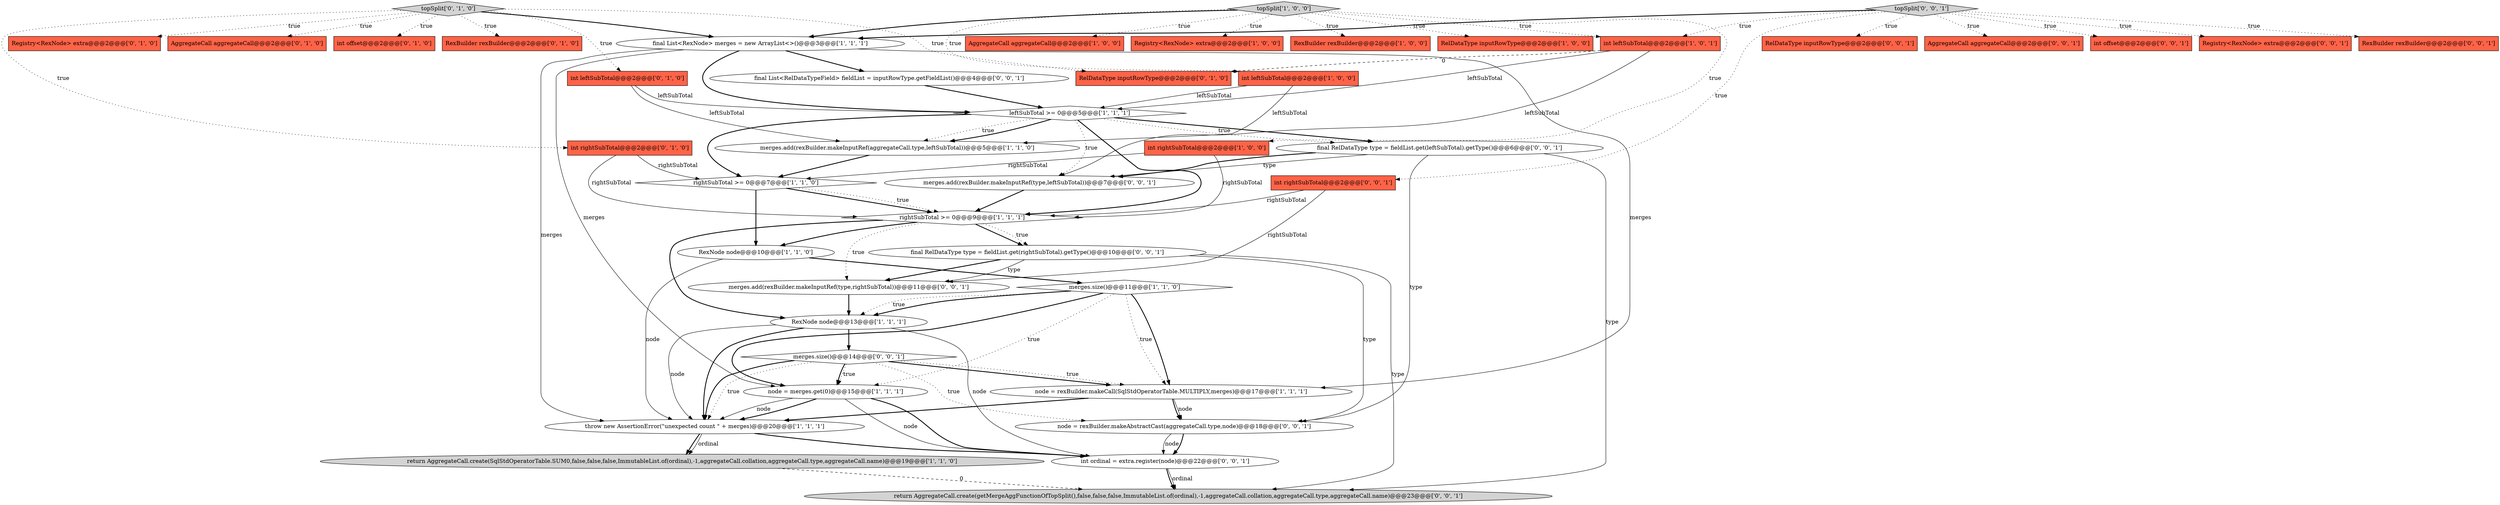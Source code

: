 digraph {
1 [style = filled, label = "merges.size()@@@11@@@['1', '1', '0']", fillcolor = white, shape = diamond image = "AAA0AAABBB1BBB"];
28 [style = filled, label = "node = rexBuilder.makeAbstractCast(aggregateCall.type,node)@@@18@@@['0', '0', '1']", fillcolor = white, shape = ellipse image = "AAA0AAABBB3BBB"];
2 [style = filled, label = "RexNode node@@@13@@@['1', '1', '1']", fillcolor = white, shape = ellipse image = "AAA0AAABBB1BBB"];
43 [style = filled, label = "final List<RelDataTypeField> fieldList = inputRowType.getFieldList()@@@4@@@['0', '0', '1']", fillcolor = white, shape = ellipse image = "AAA0AAABBB3BBB"];
29 [style = filled, label = "merges.size()@@@14@@@['0', '0', '1']", fillcolor = white, shape = diamond image = "AAA0AAABBB3BBB"];
38 [style = filled, label = "topSplit['0', '0', '1']", fillcolor = lightgray, shape = diamond image = "AAA0AAABBB3BBB"];
9 [style = filled, label = "Registry<RexNode> extra@@@2@@@['1', '0', '0']", fillcolor = tomato, shape = box image = "AAA0AAABBB1BBB"];
22 [style = filled, label = "AggregateCall aggregateCall@@@2@@@['0', '1', '0']", fillcolor = tomato, shape = box image = "AAA0AAABBB2BBB"];
5 [style = filled, label = "node = rexBuilder.makeCall(SqlStdOperatorTable.MULTIPLY,merges)@@@17@@@['1', '1', '1']", fillcolor = white, shape = ellipse image = "AAA0AAABBB1BBB"];
15 [style = filled, label = "leftSubTotal >= 0@@@5@@@['1', '1', '1']", fillcolor = white, shape = diamond image = "AAA0AAABBB1BBB"];
19 [style = filled, label = "int leftSubTotal@@@2@@@['1', '0', '1']", fillcolor = tomato, shape = box image = "AAA0AAABBB1BBB"];
33 [style = filled, label = "int ordinal = extra.register(node)@@@22@@@['0', '0', '1']", fillcolor = white, shape = ellipse image = "AAA0AAABBB3BBB"];
39 [style = filled, label = "RelDataType inputRowType@@@2@@@['0', '0', '1']", fillcolor = tomato, shape = box image = "AAA0AAABBB3BBB"];
41 [style = filled, label = "merges.add(rexBuilder.makeInputRef(type,rightSubTotal))@@@11@@@['0', '0', '1']", fillcolor = white, shape = ellipse image = "AAA0AAABBB3BBB"];
7 [style = filled, label = "int rightSubTotal@@@2@@@['1', '0', '0']", fillcolor = tomato, shape = box image = "AAA0AAABBB1BBB"];
26 [style = filled, label = "int offset@@@2@@@['0', '1', '0']", fillcolor = tomato, shape = box image = "AAA0AAABBB2BBB"];
27 [style = filled, label = "RelDataType inputRowType@@@2@@@['0', '1', '0']", fillcolor = tomato, shape = box image = "AAA1AAABBB2BBB"];
4 [style = filled, label = "return AggregateCall.create(SqlStdOperatorTable.SUM0,false,false,false,ImmutableList.of(ordinal),-1,aggregateCall.collation,aggregateCall.type,aggregateCall.name)@@@19@@@['1', '1', '0']", fillcolor = lightgray, shape = ellipse image = "AAA0AAABBB1BBB"];
13 [style = filled, label = "AggregateCall aggregateCall@@@2@@@['1', '0', '0']", fillcolor = tomato, shape = box image = "AAA0AAABBB1BBB"];
3 [style = filled, label = "throw new AssertionError(\"unexpected count \" + merges)@@@20@@@['1', '1', '1']", fillcolor = white, shape = ellipse image = "AAA0AAABBB1BBB"];
34 [style = filled, label = "AggregateCall aggregateCall@@@2@@@['0', '0', '1']", fillcolor = tomato, shape = box image = "AAA0AAABBB3BBB"];
23 [style = filled, label = "int rightSubTotal@@@2@@@['0', '1', '0']", fillcolor = tomato, shape = box image = "AAA0AAABBB2BBB"];
11 [style = filled, label = "rightSubTotal >= 0@@@7@@@['1', '1', '0']", fillcolor = white, shape = diamond image = "AAA0AAABBB1BBB"];
16 [style = filled, label = "merges.add(rexBuilder.makeInputRef(aggregateCall.type,leftSubTotal))@@@5@@@['1', '1', '0']", fillcolor = white, shape = ellipse image = "AAA0AAABBB1BBB"];
35 [style = filled, label = "int offset@@@2@@@['0', '0', '1']", fillcolor = tomato, shape = box image = "AAA0AAABBB3BBB"];
12 [style = filled, label = "node = merges.get(0)@@@15@@@['1', '1', '1']", fillcolor = white, shape = ellipse image = "AAA0AAABBB1BBB"];
42 [style = filled, label = "merges.add(rexBuilder.makeInputRef(type,leftSubTotal))@@@7@@@['0', '0', '1']", fillcolor = white, shape = ellipse image = "AAA0AAABBB3BBB"];
18 [style = filled, label = "rightSubTotal >= 0@@@9@@@['1', '1', '1']", fillcolor = white, shape = diamond image = "AAA0AAABBB1BBB"];
14 [style = filled, label = "RexBuilder rexBuilder@@@2@@@['1', '0', '0']", fillcolor = tomato, shape = box image = "AAA0AAABBB1BBB"];
32 [style = filled, label = "Registry<RexNode> extra@@@2@@@['0', '0', '1']", fillcolor = tomato, shape = box image = "AAA0AAABBB3BBB"];
20 [style = filled, label = "RexBuilder rexBuilder@@@2@@@['0', '1', '0']", fillcolor = tomato, shape = box image = "AAA0AAABBB2BBB"];
24 [style = filled, label = "int leftSubTotal@@@2@@@['0', '1', '0']", fillcolor = tomato, shape = box image = "AAA0AAABBB2BBB"];
40 [style = filled, label = "final RelDataType type = fieldList.get(rightSubTotal).getType()@@@10@@@['0', '0', '1']", fillcolor = white, shape = ellipse image = "AAA0AAABBB3BBB"];
31 [style = filled, label = "return AggregateCall.create(getMergeAggFunctionOfTopSplit(),false,false,false,ImmutableList.of(ordinal),-1,aggregateCall.collation,aggregateCall.type,aggregateCall.name)@@@23@@@['0', '0', '1']", fillcolor = lightgray, shape = ellipse image = "AAA0AAABBB3BBB"];
30 [style = filled, label = "int rightSubTotal@@@2@@@['0', '0', '1']", fillcolor = tomato, shape = box image = "AAA0AAABBB3BBB"];
8 [style = filled, label = "RelDataType inputRowType@@@2@@@['1', '0', '0']", fillcolor = tomato, shape = box image = "AAA0AAABBB1BBB"];
10 [style = filled, label = "RexNode node@@@10@@@['1', '1', '0']", fillcolor = white, shape = ellipse image = "AAA0AAABBB1BBB"];
37 [style = filled, label = "RexBuilder rexBuilder@@@2@@@['0', '0', '1']", fillcolor = tomato, shape = box image = "AAA0AAABBB3BBB"];
36 [style = filled, label = "final RelDataType type = fieldList.get(leftSubTotal).getType()@@@6@@@['0', '0', '1']", fillcolor = white, shape = ellipse image = "AAA0AAABBB3BBB"];
6 [style = filled, label = "final List<RexNode> merges = new ArrayList<>()@@@3@@@['1', '1', '1']", fillcolor = white, shape = ellipse image = "AAA0AAABBB1BBB"];
0 [style = filled, label = "int leftSubTotal@@@2@@@['1', '0', '0']", fillcolor = tomato, shape = box image = "AAA0AAABBB1BBB"];
25 [style = filled, label = "Registry<RexNode> extra@@@2@@@['0', '1', '0']", fillcolor = tomato, shape = box image = "AAA0AAABBB2BBB"];
17 [style = filled, label = "topSplit['1', '0', '0']", fillcolor = lightgray, shape = diamond image = "AAA0AAABBB1BBB"];
21 [style = filled, label = "topSplit['0', '1', '0']", fillcolor = lightgray, shape = diamond image = "AAA0AAABBB2BBB"];
1->5 [style = bold, label=""];
5->3 [style = bold, label=""];
19->27 [style = dashed, label="0"];
6->43 [style = bold, label=""];
29->5 [style = bold, label=""];
2->33 [style = solid, label="node"];
38->34 [style = dotted, label="true"];
6->5 [style = solid, label="merges"];
29->5 [style = dotted, label="true"];
38->19 [style = dotted, label="true"];
38->39 [style = dotted, label="true"];
17->14 [style = dotted, label="true"];
21->27 [style = dotted, label="true"];
19->15 [style = solid, label="leftSubTotal"];
33->31 [style = solid, label="ordinal"];
5->28 [style = bold, label=""];
3->4 [style = bold, label=""];
17->8 [style = dotted, label="true"];
15->11 [style = bold, label=""];
21->26 [style = dotted, label="true"];
21->24 [style = dotted, label="true"];
21->23 [style = dotted, label="true"];
1->12 [style = dotted, label="true"];
1->12 [style = bold, label=""];
6->12 [style = solid, label="merges"];
0->15 [style = solid, label="leftSubTotal"];
24->16 [style = solid, label="leftSubTotal"];
40->28 [style = solid, label="type"];
21->20 [style = dotted, label="true"];
7->18 [style = solid, label="rightSubTotal"];
28->33 [style = solid, label="node"];
21->22 [style = dotted, label="true"];
3->33 [style = bold, label=""];
15->16 [style = dotted, label="true"];
41->2 [style = bold, label=""];
11->18 [style = bold, label=""];
38->6 [style = bold, label=""];
15->42 [style = dotted, label="true"];
40->41 [style = solid, label="type"];
6->3 [style = solid, label="merges"];
36->42 [style = solid, label="type"];
12->33 [style = bold, label=""];
5->28 [style = solid, label="node"];
18->41 [style = dotted, label="true"];
10->1 [style = bold, label=""];
36->42 [style = bold, label=""];
15->36 [style = bold, label=""];
0->16 [style = solid, label="leftSubTotal"];
23->18 [style = solid, label="rightSubTotal"];
38->37 [style = dotted, label="true"];
2->3 [style = solid, label="node"];
7->11 [style = solid, label="rightSubTotal"];
17->6 [style = bold, label=""];
2->3 [style = bold, label=""];
18->40 [style = bold, label=""];
38->32 [style = dotted, label="true"];
30->41 [style = solid, label="rightSubTotal"];
6->15 [style = bold, label=""];
38->30 [style = dotted, label="true"];
21->25 [style = dotted, label="true"];
18->10 [style = bold, label=""];
29->28 [style = dotted, label="true"];
11->10 [style = bold, label=""];
17->19 [style = dotted, label="true"];
30->18 [style = solid, label="rightSubTotal"];
23->11 [style = solid, label="rightSubTotal"];
1->2 [style = bold, label=""];
12->3 [style = bold, label=""];
40->31 [style = solid, label="type"];
29->3 [style = dotted, label="true"];
42->18 [style = bold, label=""];
17->0 [style = dotted, label="true"];
16->11 [style = bold, label=""];
21->6 [style = bold, label=""];
12->3 [style = solid, label="node"];
29->3 [style = bold, label=""];
15->36 [style = dotted, label="true"];
4->31 [style = dashed, label="0"];
36->28 [style = solid, label="type"];
12->33 [style = solid, label="node"];
18->40 [style = dotted, label="true"];
29->12 [style = dotted, label="true"];
24->15 [style = solid, label="leftSubTotal"];
18->2 [style = bold, label=""];
11->18 [style = dotted, label="true"];
15->16 [style = bold, label=""];
15->18 [style = bold, label=""];
29->12 [style = bold, label=""];
36->31 [style = solid, label="type"];
28->33 [style = bold, label=""];
19->42 [style = solid, label="leftSubTotal"];
43->15 [style = bold, label=""];
38->35 [style = dotted, label="true"];
17->9 [style = dotted, label="true"];
40->41 [style = bold, label=""];
33->31 [style = bold, label=""];
10->3 [style = solid, label="node"];
17->7 [style = dotted, label="true"];
1->2 [style = dotted, label="true"];
2->29 [style = bold, label=""];
17->13 [style = dotted, label="true"];
1->5 [style = dotted, label="true"];
3->4 [style = solid, label="ordinal"];
}
